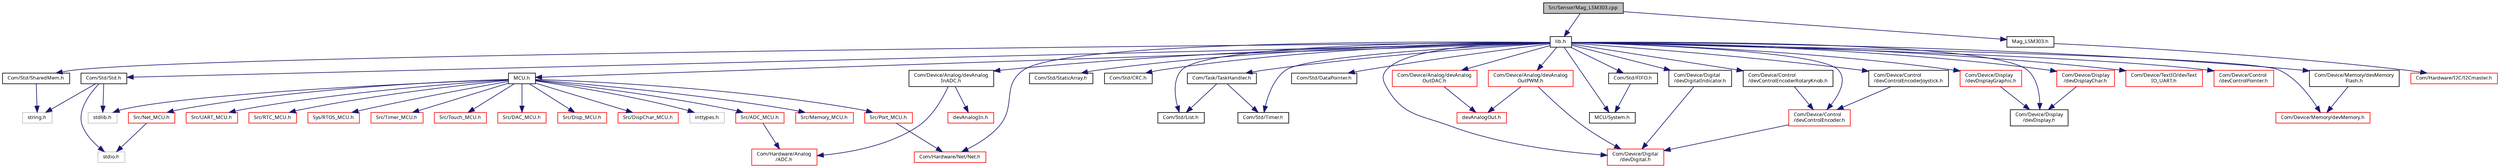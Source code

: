 digraph "Src/Sensor/Mag_LSM303.cpp"
{
  edge [fontname="Sans",fontsize="8",labelfontname="Sans",labelfontsize="8"];
  node [fontname="Sans",fontsize="8",shape=record];
  Node1 [label="Src/Sensor/Mag_LSM303.cpp",height=0.2,width=0.4,color="black", fillcolor="grey75", style="filled", fontcolor="black"];
  Node1 -> Node2 [color="midnightblue",fontsize="8",style="solid",fontname="Sans"];
  Node2 [label="lib.h",height=0.2,width=0.4,color="black", fillcolor="white", style="filled",URL="$lib_8h.html",tooltip="Library main include file. "];
  Node2 -> Node3 [color="midnightblue",fontsize="8",style="solid",fontname="Sans"];
  Node3 [label="MCU/System.h",height=0.2,width=0.4,color="black", fillcolor="white", style="filled",URL="$_system_8h.html"];
  Node2 -> Node4 [color="midnightblue",fontsize="8",style="solid",fontname="Sans"];
  Node4 [label="MCU.h",height=0.2,width=0.4,color="black", fillcolor="white", style="filled",URL="$_m_c_u_8h.html",tooltip="Include controller specific header files. "];
  Node4 -> Node5 [color="midnightblue",fontsize="8",style="solid",fontname="Sans"];
  Node5 [label="inttypes.h",height=0.2,width=0.4,color="grey75", fillcolor="white", style="filled"];
  Node4 -> Node6 [color="midnightblue",fontsize="8",style="solid",fontname="Sans"];
  Node6 [label="stdlib.h",height=0.2,width=0.4,color="grey75", fillcolor="white", style="filled"];
  Node4 -> Node7 [color="midnightblue",fontsize="8",style="solid",fontname="Sans"];
  Node7 [label="Src/Memory_MCU.h",height=0.2,width=0.4,color="red", fillcolor="white", style="filled",URL="$_memory___m_c_u_8h.html"];
  Node4 -> Node8 [color="midnightblue",fontsize="8",style="solid",fontname="Sans"];
  Node8 [label="Src/Net_MCU.h",height=0.2,width=0.4,color="red", fillcolor="white", style="filled",URL="$_net___m_c_u_8h_source.html"];
  Node8 -> Node9 [color="midnightblue",fontsize="8",style="solid",fontname="Sans"];
  Node9 [label="stdio.h",height=0.2,width=0.4,color="grey75", fillcolor="white", style="filled"];
  Node4 -> Node10 [color="midnightblue",fontsize="8",style="solid",fontname="Sans"];
  Node10 [label="Src/UART_MCU.h",height=0.2,width=0.4,color="red", fillcolor="white", style="filled",URL="$_u_a_r_t___m_c_u_8h.html"];
  Node4 -> Node11 [color="midnightblue",fontsize="8",style="solid",fontname="Sans"];
  Node11 [label="Src/Port_MCU.h",height=0.2,width=0.4,color="red", fillcolor="white", style="filled",URL="$_port___m_c_u_8h_source.html"];
  Node11 -> Node12 [color="midnightblue",fontsize="8",style="solid",fontname="Sans"];
  Node12 [label="Com/Hardware/Net/Net.h",height=0.2,width=0.4,color="red", fillcolor="white", style="filled",URL="$_net_8h.html"];
  Node4 -> Node13 [color="midnightblue",fontsize="8",style="solid",fontname="Sans"];
  Node13 [label="Src/RTC_MCU.h",height=0.2,width=0.4,color="red", fillcolor="white", style="filled",URL="$_r_t_c___m_c_u_8h.html"];
  Node4 -> Node14 [color="midnightblue",fontsize="8",style="solid",fontname="Sans"];
  Node14 [label="Sys/RTOS_MCU.h",height=0.2,width=0.4,color="red", fillcolor="white", style="filled",URL="$_r_t_o_s___m_c_u_8h.html"];
  Node4 -> Node15 [color="midnightblue",fontsize="8",style="solid",fontname="Sans"];
  Node15 [label="Src/Timer_MCU.h",height=0.2,width=0.4,color="red", fillcolor="white", style="filled",URL="$_timer___m_c_u_8h.html"];
  Node4 -> Node16 [color="midnightblue",fontsize="8",style="solid",fontname="Sans"];
  Node16 [label="Src/Touch_MCU.h",height=0.2,width=0.4,color="red", fillcolor="white", style="filled",URL="$_touch___m_c_u_8h_source.html"];
  Node4 -> Node17 [color="midnightblue",fontsize="8",style="solid",fontname="Sans"];
  Node17 [label="Src/ADC_MCU.h",height=0.2,width=0.4,color="red", fillcolor="white", style="filled",URL="$_a_d_c___m_c_u_8h_source.html"];
  Node17 -> Node18 [color="midnightblue",fontsize="8",style="solid",fontname="Sans"];
  Node18 [label="Com/Hardware/Analog\l/ADC.h",height=0.2,width=0.4,color="red", fillcolor="white", style="filled",URL="$_a_d_c_8h.html"];
  Node4 -> Node19 [color="midnightblue",fontsize="8",style="solid",fontname="Sans"];
  Node19 [label="Src/DAC_MCU.h",height=0.2,width=0.4,color="red", fillcolor="white", style="filled",URL="$_d_a_c___m_c_u_8h_source.html"];
  Node4 -> Node20 [color="midnightblue",fontsize="8",style="solid",fontname="Sans"];
  Node20 [label="Src/Disp_MCU.h",height=0.2,width=0.4,color="red", fillcolor="white", style="filled",URL="$_disp___m_c_u_8h_source.html"];
  Node4 -> Node21 [color="midnightblue",fontsize="8",style="solid",fontname="Sans"];
  Node21 [label="Src/DispChar_MCU.h",height=0.2,width=0.4,color="red", fillcolor="white", style="filled",URL="$_disp_char___m_c_u_8h_source.html"];
  Node2 -> Node12 [color="midnightblue",fontsize="8",style="solid",fontname="Sans"];
  Node2 -> Node22 [color="midnightblue",fontsize="8",style="solid",fontname="Sans"];
  Node22 [label="Com/Std/Std.h",height=0.2,width=0.4,color="black", fillcolor="white", style="filled",URL="$_std_8h.html",tooltip="Standard include file. "];
  Node22 -> Node6 [color="midnightblue",fontsize="8",style="solid",fontname="Sans"];
  Node22 -> Node23 [color="midnightblue",fontsize="8",style="solid",fontname="Sans"];
  Node23 [label="string.h",height=0.2,width=0.4,color="grey75", fillcolor="white", style="filled"];
  Node22 -> Node9 [color="midnightblue",fontsize="8",style="solid",fontname="Sans"];
  Node2 -> Node24 [color="midnightblue",fontsize="8",style="solid",fontname="Sans"];
  Node24 [label="Com/Std/StaticArray.h",height=0.2,width=0.4,color="black", fillcolor="white", style="filled",URL="$_static_array_8h.html"];
  Node2 -> Node25 [color="midnightblue",fontsize="8",style="solid",fontname="Sans"];
  Node25 [label="Com/Std/CRC.h",height=0.2,width=0.4,color="black", fillcolor="white", style="filled",URL="$_c_r_c_8h.html"];
  Node2 -> Node26 [color="midnightblue",fontsize="8",style="solid",fontname="Sans"];
  Node26 [label="Com/Std/List.h",height=0.2,width=0.4,color="black", fillcolor="white", style="filled",URL="$_list_8h.html"];
  Node2 -> Node27 [color="midnightblue",fontsize="8",style="solid",fontname="Sans"];
  Node27 [label="Com/Std/FIFO.h",height=0.2,width=0.4,color="black", fillcolor="white", style="filled",URL="$_fifo_8h.html"];
  Node27 -> Node3 [color="midnightblue",fontsize="8",style="solid",fontname="Sans"];
  Node2 -> Node28 [color="midnightblue",fontsize="8",style="solid",fontname="Sans"];
  Node28 [label="Com/Std/SharedMem.h",height=0.2,width=0.4,color="black", fillcolor="white", style="filled",URL="$_shared_mem_8h.html"];
  Node28 -> Node23 [color="midnightblue",fontsize="8",style="solid",fontname="Sans"];
  Node2 -> Node29 [color="midnightblue",fontsize="8",style="solid",fontname="Sans"];
  Node29 [label="Com/Std/DataPointer.h",height=0.2,width=0.4,color="black", fillcolor="white", style="filled",URL="$_data_pointer_8h.html"];
  Node2 -> Node30 [color="midnightblue",fontsize="8",style="solid",fontname="Sans"];
  Node30 [label="Com/Std/Timer.h",height=0.2,width=0.4,color="black", fillcolor="white", style="filled",URL="$_std_2_timer_8h.html"];
  Node2 -> Node31 [color="midnightblue",fontsize="8",style="solid",fontname="Sans"];
  Node31 [label="Com/Device/Analog/devAnalog\lInADC.h",height=0.2,width=0.4,color="black", fillcolor="white", style="filled",URL="$dev_analog_in_a_d_c_8h.html"];
  Node31 -> Node32 [color="midnightblue",fontsize="8",style="solid",fontname="Sans"];
  Node32 [label="devAnalogIn.h",height=0.2,width=0.4,color="red", fillcolor="white", style="filled",URL="$dev_analog_in_8h.html"];
  Node31 -> Node18 [color="midnightblue",fontsize="8",style="solid",fontname="Sans"];
  Node2 -> Node33 [color="midnightblue",fontsize="8",style="solid",fontname="Sans"];
  Node33 [label="Com/Device/Analog/devAnalog\lOutDAC.h",height=0.2,width=0.4,color="red", fillcolor="white", style="filled",URL="$dev_analog_out_d_a_c_8h.html"];
  Node33 -> Node34 [color="midnightblue",fontsize="8",style="solid",fontname="Sans"];
  Node34 [label="devAnalogOut.h",height=0.2,width=0.4,color="red", fillcolor="white", style="filled",URL="$dev_analog_out_8h.html"];
  Node2 -> Node35 [color="midnightblue",fontsize="8",style="solid",fontname="Sans"];
  Node35 [label="Com/Device/Analog/devAnalog\lOutPWM.h",height=0.2,width=0.4,color="red", fillcolor="white", style="filled",URL="$dev_analog_out_p_w_m_8h.html"];
  Node35 -> Node34 [color="midnightblue",fontsize="8",style="solid",fontname="Sans"];
  Node35 -> Node36 [color="midnightblue",fontsize="8",style="solid",fontname="Sans"];
  Node36 [label="Com/Device/Digital\l/devDigital.h",height=0.2,width=0.4,color="red", fillcolor="white", style="filled",URL="$dev_digital_8h.html"];
  Node2 -> Node36 [color="midnightblue",fontsize="8",style="solid",fontname="Sans"];
  Node2 -> Node37 [color="midnightblue",fontsize="8",style="solid",fontname="Sans"];
  Node37 [label="Com/Device/Digital\l/devDigitalIndicator.h",height=0.2,width=0.4,color="black", fillcolor="white", style="filled",URL="$dev_digital_indicator_8h.html"];
  Node37 -> Node36 [color="midnightblue",fontsize="8",style="solid",fontname="Sans"];
  Node2 -> Node38 [color="midnightblue",fontsize="8",style="solid",fontname="Sans"];
  Node38 [label="Com/Device/Display\l/devDisplay.h",height=0.2,width=0.4,color="black", fillcolor="white", style="filled",URL="$dev_display_8h.html"];
  Node2 -> Node39 [color="midnightblue",fontsize="8",style="solid",fontname="Sans"];
  Node39 [label="Com/Device/Display\l/devDisplayChar.h",height=0.2,width=0.4,color="red", fillcolor="white", style="filled",URL="$dev_display_char_8h.html"];
  Node39 -> Node38 [color="midnightblue",fontsize="8",style="solid",fontname="Sans"];
  Node2 -> Node40 [color="midnightblue",fontsize="8",style="solid",fontname="Sans"];
  Node40 [label="Com/Device/Display\l/devDisplayGraphic.h",height=0.2,width=0.4,color="red", fillcolor="white", style="filled",URL="$dev_display_graphic_8h.html"];
  Node40 -> Node38 [color="midnightblue",fontsize="8",style="solid",fontname="Sans"];
  Node2 -> Node41 [color="midnightblue",fontsize="8",style="solid",fontname="Sans"];
  Node41 [label="Com/Device/Memory/devMemory.h",height=0.2,width=0.4,color="red", fillcolor="white", style="filled",URL="$dev_memory_8h.html"];
  Node2 -> Node42 [color="midnightblue",fontsize="8",style="solid",fontname="Sans"];
  Node42 [label="Com/Device/Memory/devMemory\lFlash.h",height=0.2,width=0.4,color="black", fillcolor="white", style="filled",URL="$dev_memory_flash_8h.html"];
  Node42 -> Node41 [color="midnightblue",fontsize="8",style="solid",fontname="Sans"];
  Node2 -> Node43 [color="midnightblue",fontsize="8",style="solid",fontname="Sans"];
  Node43 [label="Com/Device/TextIO/devText\lIO_UART.h",height=0.2,width=0.4,color="red", fillcolor="white", style="filled",URL="$dev_text_i_o___u_a_r_t_8h.html"];
  Node2 -> Node44 [color="midnightblue",fontsize="8",style="solid",fontname="Sans"];
  Node44 [label="Com/Device/Control\l/devControlEncoder.h",height=0.2,width=0.4,color="red", fillcolor="white", style="filled",URL="$dev_control_encoder_8h.html"];
  Node44 -> Node36 [color="midnightblue",fontsize="8",style="solid",fontname="Sans"];
  Node2 -> Node45 [color="midnightblue",fontsize="8",style="solid",fontname="Sans"];
  Node45 [label="Com/Device/Control\l/devControlEncoderJoystick.h",height=0.2,width=0.4,color="black", fillcolor="white", style="filled",URL="$dev_control_encoder_joystick_8h.html"];
  Node45 -> Node44 [color="midnightblue",fontsize="8",style="solid",fontname="Sans"];
  Node2 -> Node46 [color="midnightblue",fontsize="8",style="solid",fontname="Sans"];
  Node46 [label="Com/Device/Control\l/devControlEncoderRotaryKnob.h",height=0.2,width=0.4,color="black", fillcolor="white", style="filled",URL="$dev_control_encoder_rotaryknob_8h.html"];
  Node46 -> Node44 [color="midnightblue",fontsize="8",style="solid",fontname="Sans"];
  Node2 -> Node47 [color="midnightblue",fontsize="8",style="solid",fontname="Sans"];
  Node47 [label="Com/Device/Control\l/devControlPointer.h",height=0.2,width=0.4,color="red", fillcolor="white", style="filled",URL="$dev_control_pointer_8h.html"];
  Node2 -> Node48 [color="midnightblue",fontsize="8",style="solid",fontname="Sans"];
  Node48 [label="Com/Task/TaskHandler.h",height=0.2,width=0.4,color="black", fillcolor="white", style="filled",URL="$_task_handler_8h.html"];
  Node48 -> Node26 [color="midnightblue",fontsize="8",style="solid",fontname="Sans"];
  Node48 -> Node30 [color="midnightblue",fontsize="8",style="solid",fontname="Sans"];
  Node1 -> Node49 [color="midnightblue",fontsize="8",style="solid",fontname="Sans"];
  Node49 [label="Mag_LSM303.h",height=0.2,width=0.4,color="black", fillcolor="white", style="filled",URL="$_mag___l_s_m303_8h.html"];
  Node49 -> Node50 [color="midnightblue",fontsize="8",style="solid",fontname="Sans"];
  Node50 [label="Com/Hardware/I2C/I2Cmaster.h",height=0.2,width=0.4,color="red", fillcolor="white", style="filled",URL="$_i2_cmaster_8h.html"];
}

